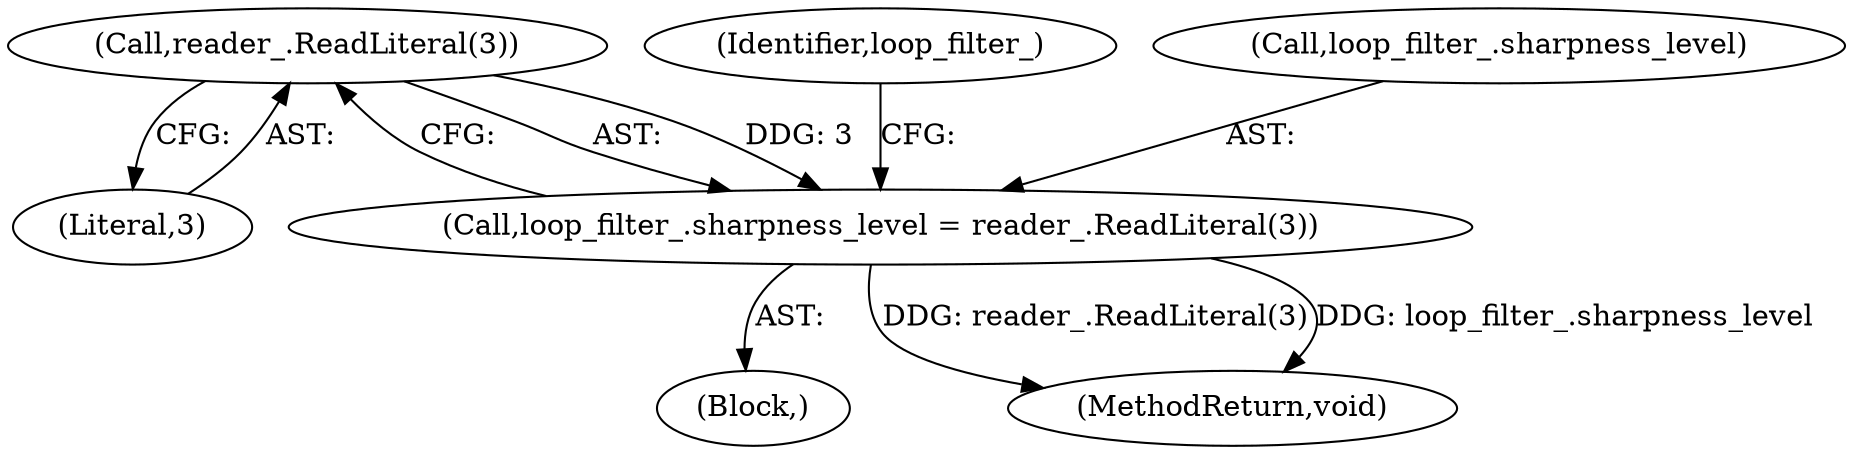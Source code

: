 digraph "1_Chrome_27c68f543e5eba779902447445dfb05ec3f5bf75_17@API" {
"1000112" [label="(Call,reader_.ReadLiteral(3))"];
"1000108" [label="(Call,loop_filter_.sharpness_level = reader_.ReadLiteral(3))"];
"1000101" [label="(Block,)"];
"1000112" [label="(Call,reader_.ReadLiteral(3))"];
"1000108" [label="(Call,loop_filter_.sharpness_level = reader_.ReadLiteral(3))"];
"1000113" [label="(Literal,3)"];
"1000116" [label="(Identifier,loop_filter_)"];
"1000203" [label="(MethodReturn,void)"];
"1000109" [label="(Call,loop_filter_.sharpness_level)"];
"1000112" -> "1000108"  [label="AST: "];
"1000112" -> "1000113"  [label="CFG: "];
"1000113" -> "1000112"  [label="AST: "];
"1000108" -> "1000112"  [label="CFG: "];
"1000112" -> "1000108"  [label="DDG: 3"];
"1000108" -> "1000101"  [label="AST: "];
"1000109" -> "1000108"  [label="AST: "];
"1000116" -> "1000108"  [label="CFG: "];
"1000108" -> "1000203"  [label="DDG: reader_.ReadLiteral(3)"];
"1000108" -> "1000203"  [label="DDG: loop_filter_.sharpness_level"];
}
